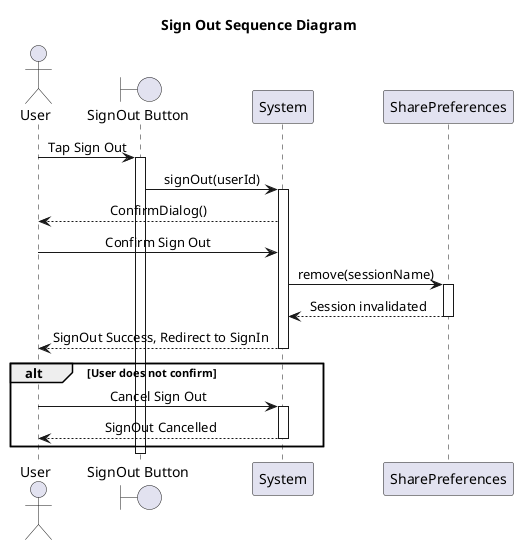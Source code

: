 @startuml SignOutSequenceDiagram
Title Sign Out Sequence Diagram
skinparam sequenceMessageAlign center

    actor User as UserActor
    boundary "SignOut Button" as SignOutScreen
    participant "System" as Service
    participant "SharePreferences" as SessionMgr

    UserActor -> SignOutScreen: Tap Sign Out
    activate SignOutScreen

    SignOutScreen -> Service: signOut(userId)
    activate Service

    Service --> UserActor: ConfirmDialog()
    UserActor -> Service: Confirm Sign Out
    Service -> SessionMgr: remove(sessionName)
    activate SessionMgr


    SessionMgr --> Service: Session invalidated
    deactivate SessionMgr

    

    Service --> UserActor: SignOut Success, Redirect to SignIn
    deactivate Service

alt User does not confirm
    UserActor -> Service: Cancel Sign Out
    activate Service
    Service --> UserActor: SignOut Cancelled
    deactivate Service
end

    deactivate SignOutScreen
@enduml
